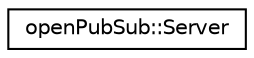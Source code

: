 digraph "Graphical Class Hierarchy"
{
 // LATEX_PDF_SIZE
  edge [fontname="Helvetica",fontsize="10",labelfontname="Helvetica",labelfontsize="10"];
  node [fontname="Helvetica",fontsize="10",shape=record];
  rankdir="LR";
  Node0 [label="openPubSub::Server",height=0.2,width=0.4,color="black", fillcolor="white", style="filled",URL="$classopenPubSub_1_1Server.html",tooltip=" "];
}
